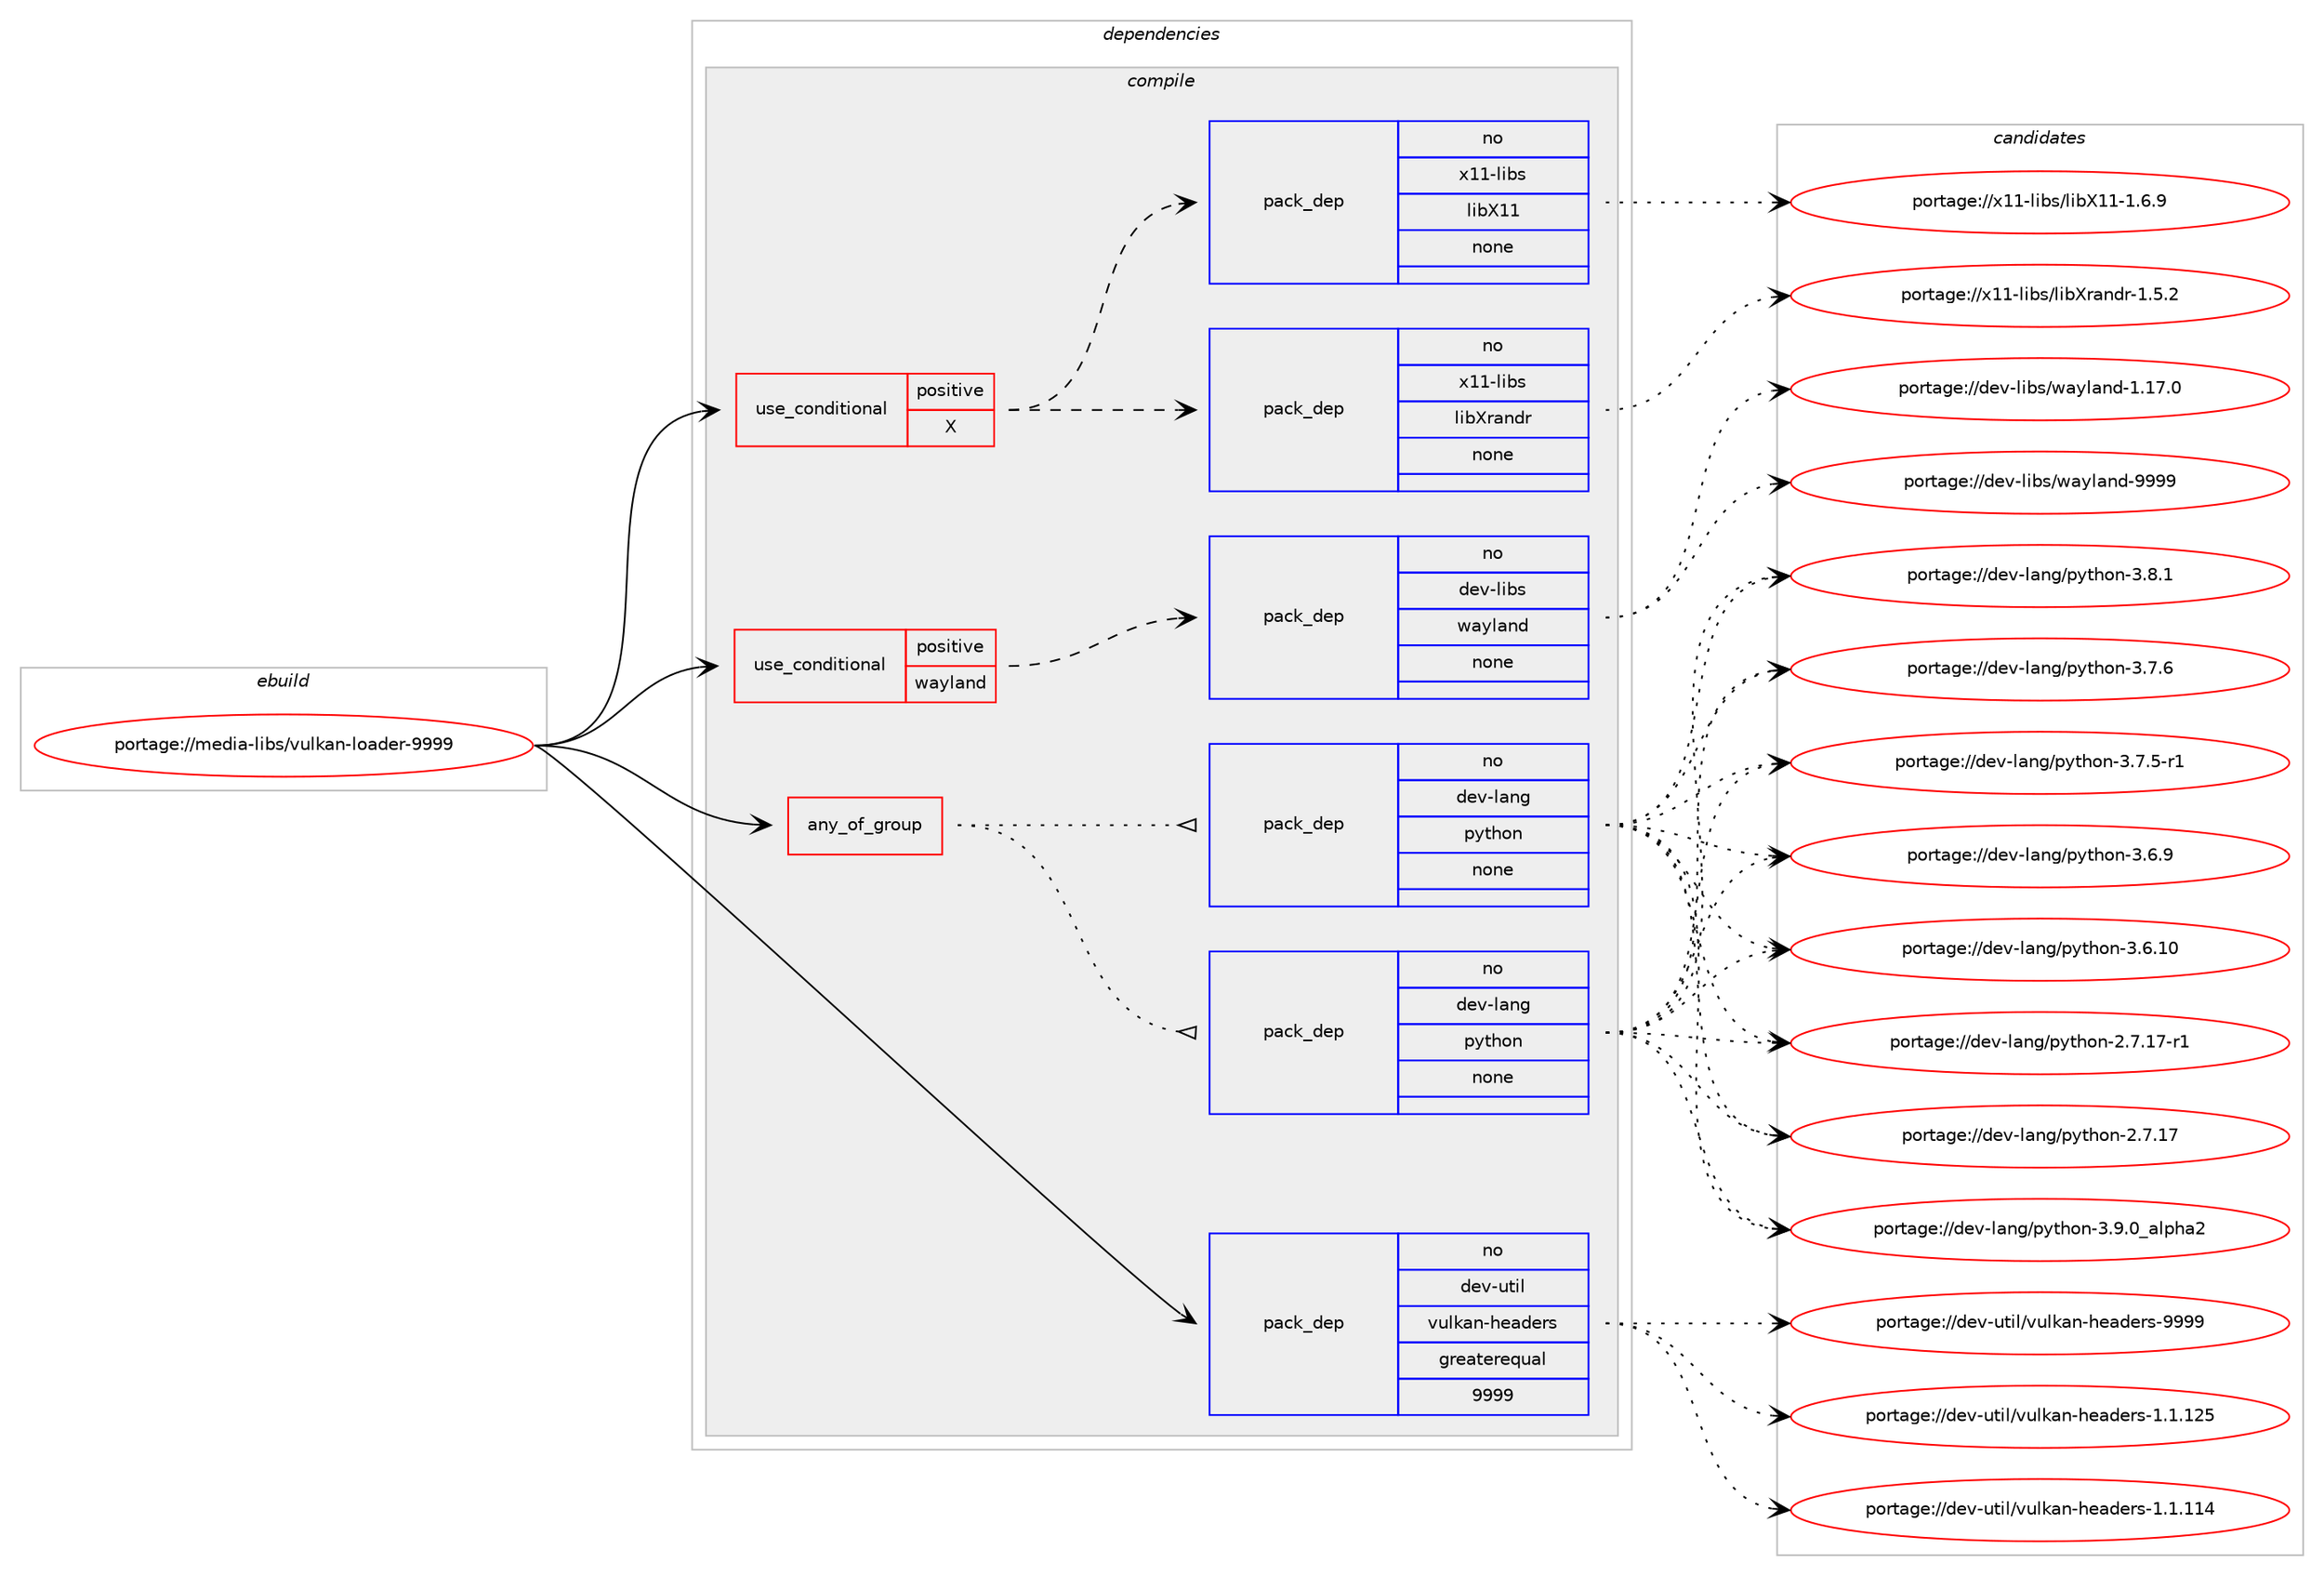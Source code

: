 digraph prolog {

# *************
# Graph options
# *************

newrank=true;
concentrate=true;
compound=true;
graph [rankdir=LR,fontname=Helvetica,fontsize=10,ranksep=1.5];#, ranksep=2.5, nodesep=0.2];
edge  [arrowhead=vee];
node  [fontname=Helvetica,fontsize=10];

# **********
# The ebuild
# **********

subgraph cluster_leftcol {
color=gray;
rank=same;
label=<<i>ebuild</i>>;
id [label="portage://media-libs/vulkan-loader-9999", color=red, width=4, href="../media-libs/vulkan-loader-9999.svg"];
}

# ****************
# The dependencies
# ****************

subgraph cluster_midcol {
color=gray;
label=<<i>dependencies</i>>;
subgraph cluster_compile {
fillcolor="#eeeeee";
style=filled;
label=<<i>compile</i>>;
subgraph any2903 {
dependency203838 [label=<<TABLE BORDER="0" CELLBORDER="1" CELLSPACING="0" CELLPADDING="4"><TR><TD CELLPADDING="10">any_of_group</TD></TR></TABLE>>, shape=none, color=red];subgraph pack154921 {
dependency203839 [label=<<TABLE BORDER="0" CELLBORDER="1" CELLSPACING="0" CELLPADDING="4" WIDTH="220"><TR><TD ROWSPAN="6" CELLPADDING="30">pack_dep</TD></TR><TR><TD WIDTH="110">no</TD></TR><TR><TD>dev-lang</TD></TR><TR><TD>python</TD></TR><TR><TD>none</TD></TR><TR><TD></TD></TR></TABLE>>, shape=none, color=blue];
}
dependency203838:e -> dependency203839:w [weight=20,style="dotted",arrowhead="oinv"];
subgraph pack154922 {
dependency203840 [label=<<TABLE BORDER="0" CELLBORDER="1" CELLSPACING="0" CELLPADDING="4" WIDTH="220"><TR><TD ROWSPAN="6" CELLPADDING="30">pack_dep</TD></TR><TR><TD WIDTH="110">no</TD></TR><TR><TD>dev-lang</TD></TR><TR><TD>python</TD></TR><TR><TD>none</TD></TR><TR><TD></TD></TR></TABLE>>, shape=none, color=blue];
}
dependency203838:e -> dependency203840:w [weight=20,style="dotted",arrowhead="oinv"];
}
id:e -> dependency203838:w [weight=20,style="solid",arrowhead="vee"];
subgraph cond45858 {
dependency203841 [label=<<TABLE BORDER="0" CELLBORDER="1" CELLSPACING="0" CELLPADDING="4"><TR><TD ROWSPAN="3" CELLPADDING="10">use_conditional</TD></TR><TR><TD>positive</TD></TR><TR><TD>X</TD></TR></TABLE>>, shape=none, color=red];
subgraph pack154923 {
dependency203842 [label=<<TABLE BORDER="0" CELLBORDER="1" CELLSPACING="0" CELLPADDING="4" WIDTH="220"><TR><TD ROWSPAN="6" CELLPADDING="30">pack_dep</TD></TR><TR><TD WIDTH="110">no</TD></TR><TR><TD>x11-libs</TD></TR><TR><TD>libX11</TD></TR><TR><TD>none</TD></TR><TR><TD></TD></TR></TABLE>>, shape=none, color=blue];
}
dependency203841:e -> dependency203842:w [weight=20,style="dashed",arrowhead="vee"];
subgraph pack154924 {
dependency203843 [label=<<TABLE BORDER="0" CELLBORDER="1" CELLSPACING="0" CELLPADDING="4" WIDTH="220"><TR><TD ROWSPAN="6" CELLPADDING="30">pack_dep</TD></TR><TR><TD WIDTH="110">no</TD></TR><TR><TD>x11-libs</TD></TR><TR><TD>libXrandr</TD></TR><TR><TD>none</TD></TR><TR><TD></TD></TR></TABLE>>, shape=none, color=blue];
}
dependency203841:e -> dependency203843:w [weight=20,style="dashed",arrowhead="vee"];
}
id:e -> dependency203841:w [weight=20,style="solid",arrowhead="vee"];
subgraph cond45859 {
dependency203844 [label=<<TABLE BORDER="0" CELLBORDER="1" CELLSPACING="0" CELLPADDING="4"><TR><TD ROWSPAN="3" CELLPADDING="10">use_conditional</TD></TR><TR><TD>positive</TD></TR><TR><TD>wayland</TD></TR></TABLE>>, shape=none, color=red];
subgraph pack154925 {
dependency203845 [label=<<TABLE BORDER="0" CELLBORDER="1" CELLSPACING="0" CELLPADDING="4" WIDTH="220"><TR><TD ROWSPAN="6" CELLPADDING="30">pack_dep</TD></TR><TR><TD WIDTH="110">no</TD></TR><TR><TD>dev-libs</TD></TR><TR><TD>wayland</TD></TR><TR><TD>none</TD></TR><TR><TD></TD></TR></TABLE>>, shape=none, color=blue];
}
dependency203844:e -> dependency203845:w [weight=20,style="dashed",arrowhead="vee"];
}
id:e -> dependency203844:w [weight=20,style="solid",arrowhead="vee"];
subgraph pack154926 {
dependency203846 [label=<<TABLE BORDER="0" CELLBORDER="1" CELLSPACING="0" CELLPADDING="4" WIDTH="220"><TR><TD ROWSPAN="6" CELLPADDING="30">pack_dep</TD></TR><TR><TD WIDTH="110">no</TD></TR><TR><TD>dev-util</TD></TR><TR><TD>vulkan-headers</TD></TR><TR><TD>greaterequal</TD></TR><TR><TD>9999</TD></TR></TABLE>>, shape=none, color=blue];
}
id:e -> dependency203846:w [weight=20,style="solid",arrowhead="vee"];
}
subgraph cluster_compileandrun {
fillcolor="#eeeeee";
style=filled;
label=<<i>compile and run</i>>;
}
subgraph cluster_run {
fillcolor="#eeeeee";
style=filled;
label=<<i>run</i>>;
}
}

# **************
# The candidates
# **************

subgraph cluster_choices {
rank=same;
color=gray;
label=<<i>candidates</i>>;

subgraph choice154921 {
color=black;
nodesep=1;
choice10010111845108971101034711212111610411111045514657464895971081121049750 [label="portage://dev-lang/python-3.9.0_alpha2", color=red, width=4,href="../dev-lang/python-3.9.0_alpha2.svg"];
choice100101118451089711010347112121116104111110455146564649 [label="portage://dev-lang/python-3.8.1", color=red, width=4,href="../dev-lang/python-3.8.1.svg"];
choice100101118451089711010347112121116104111110455146554654 [label="portage://dev-lang/python-3.7.6", color=red, width=4,href="../dev-lang/python-3.7.6.svg"];
choice1001011184510897110103471121211161041111104551465546534511449 [label="portage://dev-lang/python-3.7.5-r1", color=red, width=4,href="../dev-lang/python-3.7.5-r1.svg"];
choice100101118451089711010347112121116104111110455146544657 [label="portage://dev-lang/python-3.6.9", color=red, width=4,href="../dev-lang/python-3.6.9.svg"];
choice10010111845108971101034711212111610411111045514654464948 [label="portage://dev-lang/python-3.6.10", color=red, width=4,href="../dev-lang/python-3.6.10.svg"];
choice100101118451089711010347112121116104111110455046554649554511449 [label="portage://dev-lang/python-2.7.17-r1", color=red, width=4,href="../dev-lang/python-2.7.17-r1.svg"];
choice10010111845108971101034711212111610411111045504655464955 [label="portage://dev-lang/python-2.7.17", color=red, width=4,href="../dev-lang/python-2.7.17.svg"];
dependency203839:e -> choice10010111845108971101034711212111610411111045514657464895971081121049750:w [style=dotted,weight="100"];
dependency203839:e -> choice100101118451089711010347112121116104111110455146564649:w [style=dotted,weight="100"];
dependency203839:e -> choice100101118451089711010347112121116104111110455146554654:w [style=dotted,weight="100"];
dependency203839:e -> choice1001011184510897110103471121211161041111104551465546534511449:w [style=dotted,weight="100"];
dependency203839:e -> choice100101118451089711010347112121116104111110455146544657:w [style=dotted,weight="100"];
dependency203839:e -> choice10010111845108971101034711212111610411111045514654464948:w [style=dotted,weight="100"];
dependency203839:e -> choice100101118451089711010347112121116104111110455046554649554511449:w [style=dotted,weight="100"];
dependency203839:e -> choice10010111845108971101034711212111610411111045504655464955:w [style=dotted,weight="100"];
}
subgraph choice154922 {
color=black;
nodesep=1;
choice10010111845108971101034711212111610411111045514657464895971081121049750 [label="portage://dev-lang/python-3.9.0_alpha2", color=red, width=4,href="../dev-lang/python-3.9.0_alpha2.svg"];
choice100101118451089711010347112121116104111110455146564649 [label="portage://dev-lang/python-3.8.1", color=red, width=4,href="../dev-lang/python-3.8.1.svg"];
choice100101118451089711010347112121116104111110455146554654 [label="portage://dev-lang/python-3.7.6", color=red, width=4,href="../dev-lang/python-3.7.6.svg"];
choice1001011184510897110103471121211161041111104551465546534511449 [label="portage://dev-lang/python-3.7.5-r1", color=red, width=4,href="../dev-lang/python-3.7.5-r1.svg"];
choice100101118451089711010347112121116104111110455146544657 [label="portage://dev-lang/python-3.6.9", color=red, width=4,href="../dev-lang/python-3.6.9.svg"];
choice10010111845108971101034711212111610411111045514654464948 [label="portage://dev-lang/python-3.6.10", color=red, width=4,href="../dev-lang/python-3.6.10.svg"];
choice100101118451089711010347112121116104111110455046554649554511449 [label="portage://dev-lang/python-2.7.17-r1", color=red, width=4,href="../dev-lang/python-2.7.17-r1.svg"];
choice10010111845108971101034711212111610411111045504655464955 [label="portage://dev-lang/python-2.7.17", color=red, width=4,href="../dev-lang/python-2.7.17.svg"];
dependency203840:e -> choice10010111845108971101034711212111610411111045514657464895971081121049750:w [style=dotted,weight="100"];
dependency203840:e -> choice100101118451089711010347112121116104111110455146564649:w [style=dotted,weight="100"];
dependency203840:e -> choice100101118451089711010347112121116104111110455146554654:w [style=dotted,weight="100"];
dependency203840:e -> choice1001011184510897110103471121211161041111104551465546534511449:w [style=dotted,weight="100"];
dependency203840:e -> choice100101118451089711010347112121116104111110455146544657:w [style=dotted,weight="100"];
dependency203840:e -> choice10010111845108971101034711212111610411111045514654464948:w [style=dotted,weight="100"];
dependency203840:e -> choice100101118451089711010347112121116104111110455046554649554511449:w [style=dotted,weight="100"];
dependency203840:e -> choice10010111845108971101034711212111610411111045504655464955:w [style=dotted,weight="100"];
}
subgraph choice154923 {
color=black;
nodesep=1;
choice120494945108105981154710810598884949454946544657 [label="portage://x11-libs/libX11-1.6.9", color=red, width=4,href="../x11-libs/libX11-1.6.9.svg"];
dependency203842:e -> choice120494945108105981154710810598884949454946544657:w [style=dotted,weight="100"];
}
subgraph choice154924 {
color=black;
nodesep=1;
choice1204949451081059811547108105988811497110100114454946534650 [label="portage://x11-libs/libXrandr-1.5.2", color=red, width=4,href="../x11-libs/libXrandr-1.5.2.svg"];
dependency203843:e -> choice1204949451081059811547108105988811497110100114454946534650:w [style=dotted,weight="100"];
}
subgraph choice154925 {
color=black;
nodesep=1;
choice10010111845108105981154711997121108971101004557575757 [label="portage://dev-libs/wayland-9999", color=red, width=4,href="../dev-libs/wayland-9999.svg"];
choice100101118451081059811547119971211089711010045494649554648 [label="portage://dev-libs/wayland-1.17.0", color=red, width=4,href="../dev-libs/wayland-1.17.0.svg"];
dependency203845:e -> choice10010111845108105981154711997121108971101004557575757:w [style=dotted,weight="100"];
dependency203845:e -> choice100101118451081059811547119971211089711010045494649554648:w [style=dotted,weight="100"];
}
subgraph choice154926 {
color=black;
nodesep=1;
choice10010111845117116105108471181171081079711045104101971001011141154557575757 [label="portage://dev-util/vulkan-headers-9999", color=red, width=4,href="../dev-util/vulkan-headers-9999.svg"];
choice10010111845117116105108471181171081079711045104101971001011141154549464946495053 [label="portage://dev-util/vulkan-headers-1.1.125", color=red, width=4,href="../dev-util/vulkan-headers-1.1.125.svg"];
choice10010111845117116105108471181171081079711045104101971001011141154549464946494952 [label="portage://dev-util/vulkan-headers-1.1.114", color=red, width=4,href="../dev-util/vulkan-headers-1.1.114.svg"];
dependency203846:e -> choice10010111845117116105108471181171081079711045104101971001011141154557575757:w [style=dotted,weight="100"];
dependency203846:e -> choice10010111845117116105108471181171081079711045104101971001011141154549464946495053:w [style=dotted,weight="100"];
dependency203846:e -> choice10010111845117116105108471181171081079711045104101971001011141154549464946494952:w [style=dotted,weight="100"];
}
}

}
